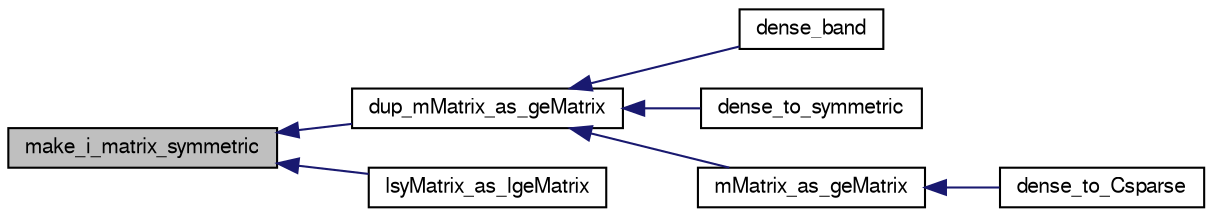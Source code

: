 digraph G
{
  edge [fontname="FreeSans",fontsize=10,labelfontname="FreeSans",labelfontsize=10];
  node [fontname="FreeSans",fontsize=10,shape=record];
  rankdir=LR;
  Node1 [label="make_i_matrix_symmetric",height=0.2,width=0.4,color="black", fillcolor="grey75", style="filled" fontcolor="black"];
  Node1 -> Node2 [dir=back,color="midnightblue",fontsize=10,style="solid",fontname="FreeSans"];
  Node2 [label="dup_mMatrix_as_geMatrix",height=0.2,width=0.4,color="black", fillcolor="white", style="filled",URL="$Mutils_8h.html#23764b1c8334e40406598a0446cc8bc5"];
  Node2 -> Node3 [dir=back,color="midnightblue",fontsize=10,style="solid",fontname="FreeSans"];
  Node3 [label="dense_band",height=0.2,width=0.4,color="black", fillcolor="white", style="filled",URL="$dense_8h.html#fc94ab69278e25ef4ea5ed5ba90935c3"];
  Node2 -> Node4 [dir=back,color="midnightblue",fontsize=10,style="solid",fontname="FreeSans"];
  Node4 [label="dense_to_symmetric",height=0.2,width=0.4,color="black", fillcolor="white", style="filled",URL="$dense_8h.html#389bdf26bd829335d25dffb4244c9ae6"];
  Node2 -> Node5 [dir=back,color="midnightblue",fontsize=10,style="solid",fontname="FreeSans"];
  Node5 [label="mMatrix_as_geMatrix",height=0.2,width=0.4,color="black", fillcolor="white", style="filled",URL="$Mutils_8h.html#623039270a92fce0643031ef7f6e72b2"];
  Node5 -> Node6 [dir=back,color="midnightblue",fontsize=10,style="solid",fontname="FreeSans"];
  Node6 [label="dense_to_Csparse",height=0.2,width=0.4,color="black", fillcolor="white", style="filled",URL="$dense_8h.html#33b46f3a16a95734d4875ddfbfa079cb"];
  Node1 -> Node7 [dir=back,color="midnightblue",fontsize=10,style="solid",fontname="FreeSans"];
  Node7 [label="lsyMatrix_as_lgeMatrix",height=0.2,width=0.4,color="black", fillcolor="white", style="filled",URL="$ldense_8h.html#0dc07e735b6fe4687f207bb06e950b70"];
}
